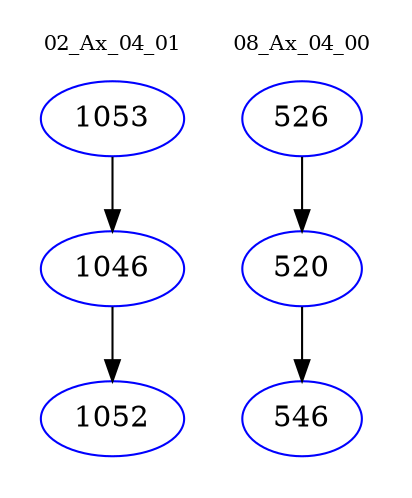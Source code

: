 digraph{
subgraph cluster_0 {
color = white
label = "02_Ax_04_01";
fontsize=10;
T0_1053 [label="1053", color="blue"]
T0_1053 -> T0_1046 [color="black"]
T0_1046 [label="1046", color="blue"]
T0_1046 -> T0_1052 [color="black"]
T0_1052 [label="1052", color="blue"]
}
subgraph cluster_1 {
color = white
label = "08_Ax_04_00";
fontsize=10;
T1_526 [label="526", color="blue"]
T1_526 -> T1_520 [color="black"]
T1_520 [label="520", color="blue"]
T1_520 -> T1_546 [color="black"]
T1_546 [label="546", color="blue"]
}
}
